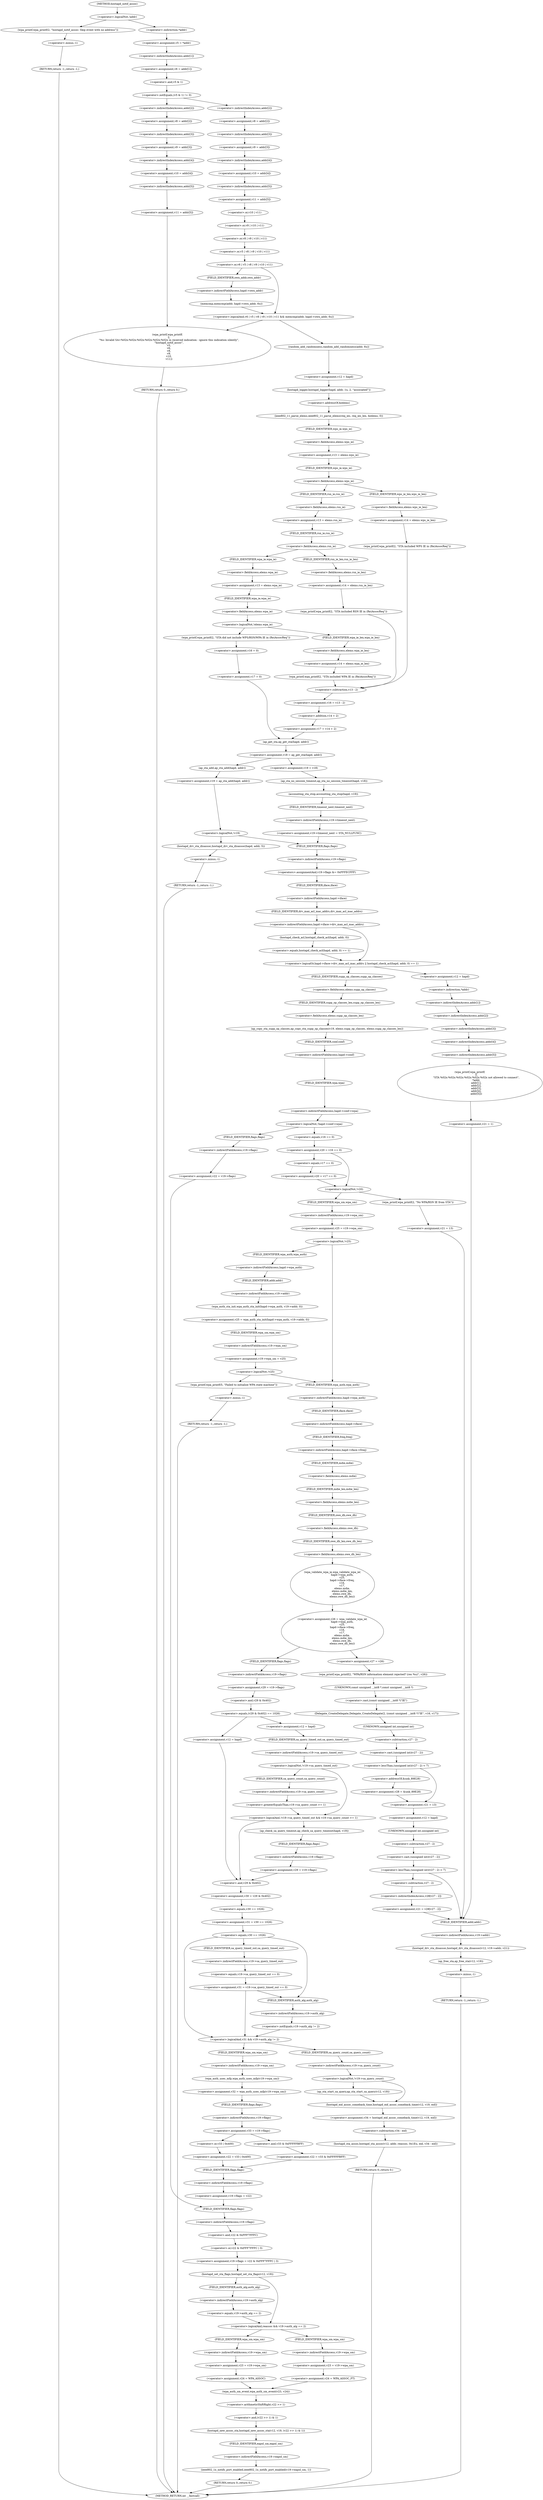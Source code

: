 digraph hostapd_notif_assoc {  
"1000169" [label = "(<operator>.logicalNot,!addr)" ]
"1000172" [label = "(wpa_printf,wpa_printf(2, \"hostapd_notif_assoc: Skip event with no address\"))" ]
"1000175" [label = "(RETURN,return -1;,return -1;)" ]
"1000176" [label = "(<operator>.minus,-1)" ]
"1000178" [label = "(<operator>.assignment,v5 = *addr)" ]
"1000180" [label = "(<operator>.indirection,*addr)" ]
"1000182" [label = "(<operator>.assignment,v6 = addr[1])" ]
"1000184" [label = "(<operator>.indirectIndexAccess,addr[1])" ]
"1000188" [label = "(<operator>.notEquals,(v5 & 1) != 0)" ]
"1000189" [label = "(<operator>.and,v5 & 1)" ]
"1000194" [label = "(<operator>.assignment,v8 = addr[2])" ]
"1000196" [label = "(<operator>.indirectIndexAccess,addr[2])" ]
"1000199" [label = "(<operator>.assignment,v9 = addr[3])" ]
"1000201" [label = "(<operator>.indirectIndexAccess,addr[3])" ]
"1000204" [label = "(<operator>.assignment,v10 = addr[4])" ]
"1000206" [label = "(<operator>.indirectIndexAccess,addr[4])" ]
"1000209" [label = "(<operator>.assignment,v11 = addr[5])" ]
"1000211" [label = "(<operator>.indirectIndexAccess,addr[5])" ]
"1000216" [label = "(<operator>.assignment,v8 = addr[2])" ]
"1000218" [label = "(<operator>.indirectIndexAccess,addr[2])" ]
"1000221" [label = "(<operator>.assignment,v9 = addr[3])" ]
"1000223" [label = "(<operator>.indirectIndexAccess,addr[3])" ]
"1000226" [label = "(<operator>.assignment,v10 = addr[4])" ]
"1000228" [label = "(<operator>.indirectIndexAccess,addr[4])" ]
"1000231" [label = "(<operator>.assignment,v11 = addr[5])" ]
"1000233" [label = "(<operator>.indirectIndexAccess,addr[5])" ]
"1000237" [label = "(<operator>.logicalAnd,v6 | v5 | v8 | v9 | v10 | v11 && memcmp(addr, hapd->own_addr, 6u))" ]
"1000238" [label = "(<operator>.or,v6 | v5 | v8 | v9 | v10 | v11)" ]
"1000240" [label = "(<operator>.or,v5 | v8 | v9 | v10 | v11)" ]
"1000242" [label = "(<operator>.or,v8 | v9 | v10 | v11)" ]
"1000244" [label = "(<operator>.or,v9 | v10 | v11)" ]
"1000246" [label = "(<operator>.or,v10 | v11)" ]
"1000249" [label = "(memcmp,memcmp(addr, hapd->own_addr, 6u))" ]
"1000251" [label = "(<operator>.indirectFieldAccess,hapd->own_addr)" ]
"1000253" [label = "(FIELD_IDENTIFIER,own_addr,own_addr)" ]
"1000256" [label = "(random_add_randomness,random_add_randomness(addr, 6u))" ]
"1000259" [label = "(<operator>.assignment,v12 = hapd)" ]
"1000262" [label = "(hostapd_logger,hostapd_logger(hapd, addr, 1u, 2, \"associated\"))" ]
"1000268" [label = "(ieee802_11_parse_elems,ieee802_11_parse_elems(req_ies, req_ies_len, &elems, 0))" ]
"1000271" [label = "(<operator>.addressOf,&elems)" ]
"1000274" [label = "(<operator>.assignment,v13 = elems.wps_ie)" ]
"1000276" [label = "(<operator>.fieldAccess,elems.wps_ie)" ]
"1000278" [label = "(FIELD_IDENTIFIER,wps_ie,wps_ie)" ]
"1000280" [label = "(<operator>.fieldAccess,elems.wps_ie)" ]
"1000282" [label = "(FIELD_IDENTIFIER,wps_ie,wps_ie)" ]
"1000284" [label = "(<operator>.assignment,v14 = elems.wps_ie_len)" ]
"1000286" [label = "(<operator>.fieldAccess,elems.wps_ie_len)" ]
"1000288" [label = "(FIELD_IDENTIFIER,wps_ie_len,wps_ie_len)" ]
"1000289" [label = "(wpa_printf,wpa_printf(2, \"STA included WPS IE in (Re)AssocReq\"))" ]
"1000294" [label = "(<operator>.assignment,v13 = elems.rsn_ie)" ]
"1000296" [label = "(<operator>.fieldAccess,elems.rsn_ie)" ]
"1000298" [label = "(FIELD_IDENTIFIER,rsn_ie,rsn_ie)" ]
"1000300" [label = "(<operator>.fieldAccess,elems.rsn_ie)" ]
"1000302" [label = "(FIELD_IDENTIFIER,rsn_ie,rsn_ie)" ]
"1000304" [label = "(<operator>.assignment,v14 = elems.rsn_ie_len)" ]
"1000306" [label = "(<operator>.fieldAccess,elems.rsn_ie_len)" ]
"1000308" [label = "(FIELD_IDENTIFIER,rsn_ie_len,rsn_ie_len)" ]
"1000309" [label = "(wpa_printf,wpa_printf(2, \"STA included RSN IE in (Re)AssocReq\"))" ]
"1000314" [label = "(<operator>.assignment,v13 = elems.wpa_ie)" ]
"1000316" [label = "(<operator>.fieldAccess,elems.wpa_ie)" ]
"1000318" [label = "(FIELD_IDENTIFIER,wpa_ie,wpa_ie)" ]
"1000320" [label = "(<operator>.logicalNot,!elems.wpa_ie)" ]
"1000321" [label = "(<operator>.fieldAccess,elems.wpa_ie)" ]
"1000323" [label = "(FIELD_IDENTIFIER,wpa_ie,wpa_ie)" ]
"1000325" [label = "(wpa_printf,wpa_printf(2, \"STA did not include WPS/RSN/WPA IE in (Re)AssocReq\"))" ]
"1000328" [label = "(<operator>.assignment,v16 = 0)" ]
"1000331" [label = "(<operator>.assignment,v17 = 0)" ]
"1000335" [label = "(<operator>.assignment,v18 = ap_get_sta(hapd, addr))" ]
"1000337" [label = "(ap_get_sta,ap_get_sta(hapd, addr))" ]
"1000343" [label = "(<operator>.assignment,v19 = v18)" ]
"1000346" [label = "(ap_sta_no_session_timeout,ap_sta_no_session_timeout(hapd, v18))" ]
"1000349" [label = "(accounting_sta_stop,accounting_sta_stop(hapd, v19))" ]
"1000352" [label = "(<operator>.assignment,v19->timeout_next = STA_NULLFUNC)" ]
"1000353" [label = "(<operator>.indirectFieldAccess,v19->timeout_next)" ]
"1000355" [label = "(FIELD_IDENTIFIER,timeout_next,timeout_next)" ]
"1000359" [label = "(<operator>.assignment,v19 = ap_sta_add(hapd, addr))" ]
"1000361" [label = "(ap_sta_add,ap_sta_add(hapd, addr))" ]
"1000365" [label = "(<operator>.logicalNot,!v19)" ]
"1000368" [label = "(hostapd_drv_sta_disassoc,hostapd_drv_sta_disassoc(hapd, addr, 5))" ]
"1000372" [label = "(RETURN,return -1;,return -1;)" ]
"1000373" [label = "(<operator>.minus,-1)" ]
"1000375" [label = "(<operators>.assignmentAnd,v19->flags &= 0xFFFECFFF)" ]
"1000376" [label = "(<operator>.indirectFieldAccess,v19->flags)" ]
"1000378" [label = "(FIELD_IDENTIFIER,flags,flags)" ]
"1000381" [label = "(<operator>.logicalOr,hapd->iface->drv_max_acl_mac_addrs || hostapd_check_acl(hapd, addr, 0) == 1)" ]
"1000382" [label = "(<operator>.indirectFieldAccess,hapd->iface->drv_max_acl_mac_addrs)" ]
"1000383" [label = "(<operator>.indirectFieldAccess,hapd->iface)" ]
"1000385" [label = "(FIELD_IDENTIFIER,iface,iface)" ]
"1000386" [label = "(FIELD_IDENTIFIER,drv_max_acl_mac_addrs,drv_max_acl_mac_addrs)" ]
"1000387" [label = "(<operator>.equals,hostapd_check_acl(hapd, addr, 0) == 1)" ]
"1000388" [label = "(hostapd_check_acl,hostapd_check_acl(hapd, addr, 0))" ]
"1000394" [label = "(ap_copy_sta_supp_op_classes,ap_copy_sta_supp_op_classes(v19, elems.supp_op_classes, elems.supp_op_classes_len))" ]
"1000396" [label = "(<operator>.fieldAccess,elems.supp_op_classes)" ]
"1000398" [label = "(FIELD_IDENTIFIER,supp_op_classes,supp_op_classes)" ]
"1000399" [label = "(<operator>.fieldAccess,elems.supp_op_classes_len)" ]
"1000401" [label = "(FIELD_IDENTIFIER,supp_op_classes_len,supp_op_classes_len)" ]
"1000403" [label = "(<operator>.logicalNot,!hapd->conf->wpa)" ]
"1000404" [label = "(<operator>.indirectFieldAccess,hapd->conf->wpa)" ]
"1000405" [label = "(<operator>.indirectFieldAccess,hapd->conf)" ]
"1000407" [label = "(FIELD_IDENTIFIER,conf,conf)" ]
"1000408" [label = "(FIELD_IDENTIFIER,wpa,wpa)" ]
"1000410" [label = "(<operator>.assignment,v22 = v19->flags)" ]
"1000412" [label = "(<operator>.indirectFieldAccess,v19->flags)" ]
"1000414" [label = "(FIELD_IDENTIFIER,flags,flags)" ]
"1000416" [label = "(<operator>.assignment,v19->flags = v22 & 0xFFF7FFFC | 3)" ]
"1000417" [label = "(<operator>.indirectFieldAccess,v19->flags)" ]
"1000419" [label = "(FIELD_IDENTIFIER,flags,flags)" ]
"1000420" [label = "(<operator>.or,v22 & 0xFFF7FFFC | 3)" ]
"1000421" [label = "(<operator>.and,v22 & 0xFFF7FFFC)" ]
"1000425" [label = "(hostapd_set_sta_flags,hostapd_set_sta_flags(v12, v19))" ]
"1000429" [label = "(<operator>.logicalAnd,reassoc && v19->auth_alg == 2)" ]
"1000431" [label = "(<operator>.equals,v19->auth_alg == 2)" ]
"1000432" [label = "(<operator>.indirectFieldAccess,v19->auth_alg)" ]
"1000434" [label = "(FIELD_IDENTIFIER,auth_alg,auth_alg)" ]
"1000437" [label = "(<operator>.assignment,v23 = v19->wpa_sm)" ]
"1000439" [label = "(<operator>.indirectFieldAccess,v19->wpa_sm)" ]
"1000441" [label = "(FIELD_IDENTIFIER,wpa_sm,wpa_sm)" ]
"1000442" [label = "(<operator>.assignment,v24 = WPA_ASSOC_FT)" ]
"1000447" [label = "(<operator>.assignment,v23 = v19->wpa_sm)" ]
"1000449" [label = "(<operator>.indirectFieldAccess,v19->wpa_sm)" ]
"1000451" [label = "(FIELD_IDENTIFIER,wpa_sm,wpa_sm)" ]
"1000452" [label = "(<operator>.assignment,v24 = WPA_ASSOC)" ]
"1000455" [label = "(wpa_auth_sm_event,wpa_auth_sm_event(v23, v24))" ]
"1000458" [label = "(hostapd_new_assoc_sta,hostapd_new_assoc_sta(v12, v19, (v22 >> 1) & 1))" ]
"1000461" [label = "(<operator>.and,(v22 >> 1) & 1)" ]
"1000462" [label = "(<operator>.arithmeticShiftRight,v22 >> 1)" ]
"1000466" [label = "(ieee802_1x_notify_port_enabled,ieee802_1x_notify_port_enabled(v19->eapol_sm, 1))" ]
"1000467" [label = "(<operator>.indirectFieldAccess,v19->eapol_sm)" ]
"1000469" [label = "(FIELD_IDENTIFIER,eapol_sm,eapol_sm)" ]
"1000471" [label = "(RETURN,return 0;,return 0;)" ]
"1000473" [label = "(<operator>.assignment,v20 = v16 == 0)" ]
"1000475" [label = "(<operator>.equals,v16 == 0)" ]
"1000480" [label = "(<operator>.assignment,v20 = v17 == 0)" ]
"1000482" [label = "(<operator>.equals,v17 == 0)" ]
"1000486" [label = "(<operator>.logicalNot,!v20)" ]
"1000489" [label = "(<operator>.assignment,v25 = v19->wpa_sm)" ]
"1000491" [label = "(<operator>.indirectFieldAccess,v19->wpa_sm)" ]
"1000493" [label = "(FIELD_IDENTIFIER,wpa_sm,wpa_sm)" ]
"1000495" [label = "(<operator>.logicalNot,!v25)" ]
"1000498" [label = "(<operator>.assignment,v25 = wpa_auth_sta_init(hapd->wpa_auth, v19->addr, 0))" ]
"1000500" [label = "(wpa_auth_sta_init,wpa_auth_sta_init(hapd->wpa_auth, v19->addr, 0))" ]
"1000501" [label = "(<operator>.indirectFieldAccess,hapd->wpa_auth)" ]
"1000503" [label = "(FIELD_IDENTIFIER,wpa_auth,wpa_auth)" ]
"1000504" [label = "(<operator>.indirectFieldAccess,v19->addr)" ]
"1000506" [label = "(FIELD_IDENTIFIER,addr,addr)" ]
"1000508" [label = "(<operator>.assignment,v19->wpa_sm = v25)" ]
"1000509" [label = "(<operator>.indirectFieldAccess,v19->wpa_sm)" ]
"1000511" [label = "(FIELD_IDENTIFIER,wpa_sm,wpa_sm)" ]
"1000514" [label = "(<operator>.logicalNot,!v25)" ]
"1000517" [label = "(wpa_printf,wpa_printf(5, \"Failed to initialize WPA state machine\"))" ]
"1000520" [label = "(RETURN,return -1;,return -1;)" ]
"1000521" [label = "(<operator>.minus,-1)" ]
"1000523" [label = "(<operator>.assignment,v26 = wpa_validate_wpa_ie(\n                        hapd->wpa_auth,\n                        v25,\n                        hapd->iface->freq,\n                        v16,\n                        v17,\n                        elems.mdie,\n                        elems.mdie_len,\n                        elems.owe_dh,\n                        elems.owe_dh_len))" ]
"1000525" [label = "(wpa_validate_wpa_ie,wpa_validate_wpa_ie(\n                        hapd->wpa_auth,\n                        v25,\n                        hapd->iface->freq,\n                        v16,\n                        v17,\n                        elems.mdie,\n                        elems.mdie_len,\n                        elems.owe_dh,\n                        elems.owe_dh_len))" ]
"1000526" [label = "(<operator>.indirectFieldAccess,hapd->wpa_auth)" ]
"1000528" [label = "(FIELD_IDENTIFIER,wpa_auth,wpa_auth)" ]
"1000530" [label = "(<operator>.indirectFieldAccess,hapd->iface->freq)" ]
"1000531" [label = "(<operator>.indirectFieldAccess,hapd->iface)" ]
"1000533" [label = "(FIELD_IDENTIFIER,iface,iface)" ]
"1000534" [label = "(FIELD_IDENTIFIER,freq,freq)" ]
"1000537" [label = "(<operator>.fieldAccess,elems.mdie)" ]
"1000539" [label = "(FIELD_IDENTIFIER,mdie,mdie)" ]
"1000540" [label = "(<operator>.fieldAccess,elems.mdie_len)" ]
"1000542" [label = "(FIELD_IDENTIFIER,mdie_len,mdie_len)" ]
"1000543" [label = "(<operator>.fieldAccess,elems.owe_dh)" ]
"1000545" [label = "(FIELD_IDENTIFIER,owe_dh,owe_dh)" ]
"1000546" [label = "(<operator>.fieldAccess,elems.owe_dh_len)" ]
"1000548" [label = "(FIELD_IDENTIFIER,owe_dh_len,owe_dh_len)" ]
"1000552" [label = "(<operator>.assignment,v27 = v26)" ]
"1000555" [label = "(wpa_printf,wpa_printf(2, \"WPA/RSN information element rejected? (res %u)\", v26))" ]
"1000559" [label = "(Delegate_CreateDelegate,Delegate_CreateDelegate(2, (const unsigned __int8 *)\"IE\", v16, v17))" ]
"1000561" [label = "(<operator>.cast,(const unsigned __int8 *)\"IE\")" ]
"1000562" [label = "(UNKNOWN,const unsigned __int8 *,const unsigned __int8 *)" ]
"1000567" [label = "(<operator>.lessThan,(unsigned int)(v27 - 2) < 7)" ]
"1000568" [label = "(<operator>.cast,(unsigned int)(v27 - 2))" ]
"1000569" [label = "(UNKNOWN,unsigned int,unsigned int)" ]
"1000570" [label = "(<operator>.subtraction,v27 - 2)" ]
"1000574" [label = "(<operator>.assignment,v28 = &unk_89E28)" ]
"1000576" [label = "(<operator>.addressOf,&unk_89E28)" ]
"1000578" [label = "(<operator>.assignment,v21 = 13)" ]
"1000581" [label = "(<operator>.assignment,v12 = hapd)" ]
"1000585" [label = "(<operator>.lessThan,(unsigned int)(v27 - 2) < 7)" ]
"1000586" [label = "(<operator>.cast,(unsigned int)(v27 - 2))" ]
"1000587" [label = "(UNKNOWN,unsigned int,unsigned int)" ]
"1000588" [label = "(<operator>.subtraction,v27 - 2)" ]
"1000592" [label = "(<operator>.assignment,v21 = v28[v27 - 2])" ]
"1000594" [label = "(<operator>.indirectIndexAccess,v28[v27 - 2])" ]
"1000596" [label = "(<operator>.subtraction,v27 - 2)" ]
"1000600" [label = "(<operator>.assignment,v29 = v19->flags)" ]
"1000602" [label = "(<operator>.indirectFieldAccess,v19->flags)" ]
"1000604" [label = "(FIELD_IDENTIFIER,flags,flags)" ]
"1000606" [label = "(<operator>.equals,(v29 & 0x402) == 1026)" ]
"1000607" [label = "(<operator>.and,v29 & 0x402)" ]
"1000612" [label = "(<operator>.assignment,v12 = hapd)" ]
"1000616" [label = "(<operator>.logicalAnd,!v19->sa_query_timed_out && v19->sa_query_count >= 1)" ]
"1000617" [label = "(<operator>.logicalNot,!v19->sa_query_timed_out)" ]
"1000618" [label = "(<operator>.indirectFieldAccess,v19->sa_query_timed_out)" ]
"1000620" [label = "(FIELD_IDENTIFIER,sa_query_timed_out,sa_query_timed_out)" ]
"1000621" [label = "(<operator>.greaterEqualsThan,v19->sa_query_count >= 1)" ]
"1000622" [label = "(<operator>.indirectFieldAccess,v19->sa_query_count)" ]
"1000624" [label = "(FIELD_IDENTIFIER,sa_query_count,sa_query_count)" ]
"1000627" [label = "(ap_check_sa_query_timeout,ap_check_sa_query_timeout(hapd, v19))" ]
"1000630" [label = "(<operator>.assignment,v29 = v19->flags)" ]
"1000632" [label = "(<operator>.indirectFieldAccess,v19->flags)" ]
"1000634" [label = "(FIELD_IDENTIFIER,flags,flags)" ]
"1000637" [label = "(<operator>.assignment,v12 = hapd)" ]
"1000640" [label = "(<operator>.assignment,v30 = v29 & 0x402)" ]
"1000642" [label = "(<operator>.and,v29 & 0x402)" ]
"1000645" [label = "(<operator>.assignment,v31 = v30 == 1026)" ]
"1000647" [label = "(<operator>.equals,v30 == 1026)" ]
"1000651" [label = "(<operator>.equals,v30 == 1026)" ]
"1000654" [label = "(<operator>.assignment,v31 = v19->sa_query_timed_out == 0)" ]
"1000656" [label = "(<operator>.equals,v19->sa_query_timed_out == 0)" ]
"1000657" [label = "(<operator>.indirectFieldAccess,v19->sa_query_timed_out)" ]
"1000659" [label = "(FIELD_IDENTIFIER,sa_query_timed_out,sa_query_timed_out)" ]
"1000662" [label = "(<operator>.logicalAnd,v31 && v19->auth_alg != 2)" ]
"1000664" [label = "(<operator>.notEquals,v19->auth_alg != 2)" ]
"1000665" [label = "(<operator>.indirectFieldAccess,v19->auth_alg)" ]
"1000667" [label = "(FIELD_IDENTIFIER,auth_alg,auth_alg)" ]
"1000671" [label = "(<operator>.logicalNot,!v19->sa_query_count)" ]
"1000672" [label = "(<operator>.indirectFieldAccess,v19->sa_query_count)" ]
"1000674" [label = "(FIELD_IDENTIFIER,sa_query_count,sa_query_count)" ]
"1000675" [label = "(ap_sta_start_sa_query,ap_sta_start_sa_query(v12, v19))" ]
"1000678" [label = "(<operator>.assignment,v34 = hostapd_eid_assoc_comeback_time(v12, v19, eid))" ]
"1000680" [label = "(hostapd_eid_assoc_comeback_time,hostapd_eid_assoc_comeback_time(v12, v19, eid))" ]
"1000684" [label = "(hostapd_sta_assoc,hostapd_sta_assoc(v12, addr, reassoc, 0x1Eu, eid, v34 - eid))" ]
"1000690" [label = "(<operator>.subtraction,v34 - eid)" ]
"1000693" [label = "(RETURN,return 0;,return 0;)" ]
"1000695" [label = "(<operator>.assignment,v32 = wpa_auth_uses_mfp(v19->wpa_sm))" ]
"1000697" [label = "(wpa_auth_uses_mfp,wpa_auth_uses_mfp(v19->wpa_sm))" ]
"1000698" [label = "(<operator>.indirectFieldAccess,v19->wpa_sm)" ]
"1000700" [label = "(FIELD_IDENTIFIER,wpa_sm,wpa_sm)" ]
"1000701" [label = "(<operator>.assignment,v33 = v19->flags)" ]
"1000703" [label = "(<operator>.indirectFieldAccess,v19->flags)" ]
"1000705" [label = "(FIELD_IDENTIFIER,flags,flags)" ]
"1000708" [label = "(<operator>.assignment,v22 = v33 | 0x400)" ]
"1000710" [label = "(<operator>.or,v33 | 0x400)" ]
"1000714" [label = "(<operator>.assignment,v22 = v33 & 0xFFFFFBFF)" ]
"1000716" [label = "(<operator>.and,v33 & 0xFFFFFBFF)" ]
"1000719" [label = "(<operator>.assignment,v19->flags = v22)" ]
"1000720" [label = "(<operator>.indirectFieldAccess,v19->flags)" ]
"1000722" [label = "(FIELD_IDENTIFIER,flags,flags)" ]
"1000725" [label = "(wpa_printf,wpa_printf(2, \"No WPA/RSN IE from STA\"))" ]
"1000728" [label = "(<operator>.assignment,v21 = 13)" ]
"1000733" [label = "(<operator>.assignment,v12 = hapd)" ]
"1000736" [label = "(wpa_printf,wpa_printf(\n                3,\n                \"STA %02x:%02x:%02x:%02x:%02x:%02x not allowed to connect\",\n                *addr,\n                addr[1],\n                addr[2],\n                addr[3],\n                addr[4],\n                addr[5]))" ]
"1000739" [label = "(<operator>.indirection,*addr)" ]
"1000741" [label = "(<operator>.indirectIndexAccess,addr[1])" ]
"1000744" [label = "(<operator>.indirectIndexAccess,addr[2])" ]
"1000747" [label = "(<operator>.indirectIndexAccess,addr[3])" ]
"1000750" [label = "(<operator>.indirectIndexAccess,addr[4])" ]
"1000753" [label = "(<operator>.indirectIndexAccess,addr[5])" ]
"1000756" [label = "(<operator>.assignment,v21 = 1)" ]
"1000760" [label = "(hostapd_drv_sta_disassoc,hostapd_drv_sta_disassoc(v12, v19->addr, v21))" ]
"1000762" [label = "(<operator>.indirectFieldAccess,v19->addr)" ]
"1000764" [label = "(FIELD_IDENTIFIER,addr,addr)" ]
"1000766" [label = "(ap_free_sta,ap_free_sta(v12, v19))" ]
"1000769" [label = "(RETURN,return -1;,return -1;)" ]
"1000770" [label = "(<operator>.minus,-1)" ]
"1000772" [label = "(<operator>.assignment,v14 = elems.wpa_ie_len)" ]
"1000774" [label = "(<operator>.fieldAccess,elems.wpa_ie_len)" ]
"1000776" [label = "(FIELD_IDENTIFIER,wpa_ie_len,wpa_ie_len)" ]
"1000777" [label = "(wpa_printf,wpa_printf(2, \"STA included WPA IE in (Re)AssocReq\"))" ]
"1000780" [label = "(<operator>.assignment,v16 = v13 - 2)" ]
"1000782" [label = "(<operator>.subtraction,v13 - 2)" ]
"1000785" [label = "(<operator>.assignment,v17 = v14 + 2)" ]
"1000787" [label = "(<operator>.addition,v14 + 2)" ]
"1000791" [label = "(wpa_printf,wpa_printf(\n    2,\n    \"%s: Invalid SA=%02x:%02x:%02x:%02x:%02x:%02x in received indication - ignore this indication silently\",\n    \"hostapd_notif_assoc\",\n    v5,\n    v6,\n    v8,\n    v9,\n    v10,\n    v11))" ]
"1000801" [label = "(RETURN,return 0;,return 0;)" ]
"1000131" [label = "(METHOD,hostapd_notif_assoc)" ]
"1000803" [label = "(METHOD_RETURN,int __fastcall)" ]
  "1000169" -> "1000172" 
  "1000169" -> "1000180" 
  "1000172" -> "1000176" 
  "1000175" -> "1000803" 
  "1000176" -> "1000175" 
  "1000178" -> "1000184" 
  "1000180" -> "1000178" 
  "1000182" -> "1000189" 
  "1000184" -> "1000182" 
  "1000188" -> "1000196" 
  "1000188" -> "1000218" 
  "1000189" -> "1000188" 
  "1000194" -> "1000201" 
  "1000196" -> "1000194" 
  "1000199" -> "1000206" 
  "1000201" -> "1000199" 
  "1000204" -> "1000211" 
  "1000206" -> "1000204" 
  "1000209" -> "1000791" 
  "1000211" -> "1000209" 
  "1000216" -> "1000223" 
  "1000218" -> "1000216" 
  "1000221" -> "1000228" 
  "1000223" -> "1000221" 
  "1000226" -> "1000233" 
  "1000228" -> "1000226" 
  "1000231" -> "1000246" 
  "1000233" -> "1000231" 
  "1000237" -> "1000256" 
  "1000237" -> "1000791" 
  "1000238" -> "1000237" 
  "1000238" -> "1000253" 
  "1000240" -> "1000238" 
  "1000242" -> "1000240" 
  "1000244" -> "1000242" 
  "1000246" -> "1000244" 
  "1000249" -> "1000237" 
  "1000251" -> "1000249" 
  "1000253" -> "1000251" 
  "1000256" -> "1000259" 
  "1000259" -> "1000262" 
  "1000262" -> "1000271" 
  "1000268" -> "1000278" 
  "1000271" -> "1000268" 
  "1000274" -> "1000282" 
  "1000276" -> "1000274" 
  "1000278" -> "1000276" 
  "1000280" -> "1000288" 
  "1000280" -> "1000298" 
  "1000282" -> "1000280" 
  "1000284" -> "1000289" 
  "1000286" -> "1000284" 
  "1000288" -> "1000286" 
  "1000289" -> "1000782" 
  "1000294" -> "1000302" 
  "1000296" -> "1000294" 
  "1000298" -> "1000296" 
  "1000300" -> "1000308" 
  "1000300" -> "1000318" 
  "1000302" -> "1000300" 
  "1000304" -> "1000309" 
  "1000306" -> "1000304" 
  "1000308" -> "1000306" 
  "1000309" -> "1000782" 
  "1000314" -> "1000323" 
  "1000316" -> "1000314" 
  "1000318" -> "1000316" 
  "1000320" -> "1000325" 
  "1000320" -> "1000776" 
  "1000321" -> "1000320" 
  "1000323" -> "1000321" 
  "1000325" -> "1000328" 
  "1000328" -> "1000331" 
  "1000331" -> "1000337" 
  "1000335" -> "1000343" 
  "1000335" -> "1000361" 
  "1000337" -> "1000335" 
  "1000343" -> "1000346" 
  "1000346" -> "1000349" 
  "1000349" -> "1000355" 
  "1000352" -> "1000378" 
  "1000353" -> "1000352" 
  "1000355" -> "1000353" 
  "1000359" -> "1000365" 
  "1000361" -> "1000359" 
  "1000365" -> "1000368" 
  "1000365" -> "1000378" 
  "1000368" -> "1000373" 
  "1000372" -> "1000803" 
  "1000373" -> "1000372" 
  "1000375" -> "1000385" 
  "1000376" -> "1000375" 
  "1000378" -> "1000376" 
  "1000381" -> "1000398" 
  "1000381" -> "1000733" 
  "1000382" -> "1000381" 
  "1000382" -> "1000388" 
  "1000383" -> "1000386" 
  "1000385" -> "1000383" 
  "1000386" -> "1000382" 
  "1000387" -> "1000381" 
  "1000388" -> "1000387" 
  "1000394" -> "1000407" 
  "1000396" -> "1000401" 
  "1000398" -> "1000396" 
  "1000399" -> "1000394" 
  "1000401" -> "1000399" 
  "1000403" -> "1000414" 
  "1000403" -> "1000475" 
  "1000404" -> "1000403" 
  "1000405" -> "1000408" 
  "1000407" -> "1000405" 
  "1000408" -> "1000404" 
  "1000410" -> "1000419" 
  "1000412" -> "1000410" 
  "1000414" -> "1000412" 
  "1000416" -> "1000425" 
  "1000417" -> "1000421" 
  "1000419" -> "1000417" 
  "1000420" -> "1000416" 
  "1000421" -> "1000420" 
  "1000425" -> "1000429" 
  "1000425" -> "1000434" 
  "1000429" -> "1000441" 
  "1000429" -> "1000451" 
  "1000431" -> "1000429" 
  "1000432" -> "1000431" 
  "1000434" -> "1000432" 
  "1000437" -> "1000442" 
  "1000439" -> "1000437" 
  "1000441" -> "1000439" 
  "1000442" -> "1000455" 
  "1000447" -> "1000452" 
  "1000449" -> "1000447" 
  "1000451" -> "1000449" 
  "1000452" -> "1000455" 
  "1000455" -> "1000462" 
  "1000458" -> "1000469" 
  "1000461" -> "1000458" 
  "1000462" -> "1000461" 
  "1000466" -> "1000471" 
  "1000467" -> "1000466" 
  "1000469" -> "1000467" 
  "1000471" -> "1000803" 
  "1000473" -> "1000482" 
  "1000473" -> "1000486" 
  "1000475" -> "1000473" 
  "1000480" -> "1000486" 
  "1000482" -> "1000480" 
  "1000486" -> "1000493" 
  "1000486" -> "1000725" 
  "1000489" -> "1000495" 
  "1000491" -> "1000489" 
  "1000493" -> "1000491" 
  "1000495" -> "1000503" 
  "1000495" -> "1000528" 
  "1000498" -> "1000511" 
  "1000500" -> "1000498" 
  "1000501" -> "1000506" 
  "1000503" -> "1000501" 
  "1000504" -> "1000500" 
  "1000506" -> "1000504" 
  "1000508" -> "1000514" 
  "1000509" -> "1000508" 
  "1000511" -> "1000509" 
  "1000514" -> "1000517" 
  "1000514" -> "1000528" 
  "1000517" -> "1000521" 
  "1000520" -> "1000803" 
  "1000521" -> "1000520" 
  "1000523" -> "1000552" 
  "1000523" -> "1000604" 
  "1000525" -> "1000523" 
  "1000526" -> "1000533" 
  "1000528" -> "1000526" 
  "1000530" -> "1000539" 
  "1000531" -> "1000534" 
  "1000533" -> "1000531" 
  "1000534" -> "1000530" 
  "1000537" -> "1000542" 
  "1000539" -> "1000537" 
  "1000540" -> "1000545" 
  "1000542" -> "1000540" 
  "1000543" -> "1000548" 
  "1000545" -> "1000543" 
  "1000546" -> "1000525" 
  "1000548" -> "1000546" 
  "1000552" -> "1000555" 
  "1000555" -> "1000562" 
  "1000559" -> "1000569" 
  "1000561" -> "1000559" 
  "1000562" -> "1000561" 
  "1000567" -> "1000576" 
  "1000567" -> "1000578" 
  "1000568" -> "1000567" 
  "1000569" -> "1000570" 
  "1000570" -> "1000568" 
  "1000574" -> "1000578" 
  "1000576" -> "1000574" 
  "1000578" -> "1000581" 
  "1000581" -> "1000587" 
  "1000585" -> "1000596" 
  "1000585" -> "1000764" 
  "1000586" -> "1000585" 
  "1000587" -> "1000588" 
  "1000588" -> "1000586" 
  "1000592" -> "1000764" 
  "1000594" -> "1000592" 
  "1000596" -> "1000594" 
  "1000600" -> "1000607" 
  "1000602" -> "1000600" 
  "1000604" -> "1000602" 
  "1000606" -> "1000612" 
  "1000606" -> "1000637" 
  "1000607" -> "1000606" 
  "1000612" -> "1000620" 
  "1000616" -> "1000627" 
  "1000616" -> "1000642" 
  "1000617" -> "1000616" 
  "1000617" -> "1000624" 
  "1000618" -> "1000617" 
  "1000620" -> "1000618" 
  "1000621" -> "1000616" 
  "1000622" -> "1000621" 
  "1000624" -> "1000622" 
  "1000627" -> "1000634" 
  "1000630" -> "1000642" 
  "1000632" -> "1000630" 
  "1000634" -> "1000632" 
  "1000637" -> "1000642" 
  "1000640" -> "1000647" 
  "1000642" -> "1000640" 
  "1000645" -> "1000651" 
  "1000647" -> "1000645" 
  "1000651" -> "1000659" 
  "1000651" -> "1000662" 
  "1000651" -> "1000667" 
  "1000654" -> "1000662" 
  "1000654" -> "1000667" 
  "1000656" -> "1000654" 
  "1000657" -> "1000656" 
  "1000659" -> "1000657" 
  "1000662" -> "1000674" 
  "1000662" -> "1000700" 
  "1000664" -> "1000662" 
  "1000665" -> "1000664" 
  "1000667" -> "1000665" 
  "1000671" -> "1000675" 
  "1000671" -> "1000680" 
  "1000672" -> "1000671" 
  "1000674" -> "1000672" 
  "1000675" -> "1000680" 
  "1000678" -> "1000690" 
  "1000680" -> "1000678" 
  "1000684" -> "1000693" 
  "1000690" -> "1000684" 
  "1000693" -> "1000803" 
  "1000695" -> "1000705" 
  "1000697" -> "1000695" 
  "1000698" -> "1000697" 
  "1000700" -> "1000698" 
  "1000701" -> "1000710" 
  "1000701" -> "1000716" 
  "1000703" -> "1000701" 
  "1000705" -> "1000703" 
  "1000708" -> "1000722" 
  "1000710" -> "1000708" 
  "1000714" -> "1000722" 
  "1000716" -> "1000714" 
  "1000719" -> "1000419" 
  "1000720" -> "1000719" 
  "1000722" -> "1000720" 
  "1000725" -> "1000728" 
  "1000728" -> "1000764" 
  "1000733" -> "1000739" 
  "1000736" -> "1000756" 
  "1000739" -> "1000741" 
  "1000741" -> "1000744" 
  "1000744" -> "1000747" 
  "1000747" -> "1000750" 
  "1000750" -> "1000753" 
  "1000753" -> "1000736" 
  "1000756" -> "1000764" 
  "1000760" -> "1000766" 
  "1000762" -> "1000760" 
  "1000764" -> "1000762" 
  "1000766" -> "1000770" 
  "1000769" -> "1000803" 
  "1000770" -> "1000769" 
  "1000772" -> "1000777" 
  "1000774" -> "1000772" 
  "1000776" -> "1000774" 
  "1000777" -> "1000782" 
  "1000780" -> "1000787" 
  "1000782" -> "1000780" 
  "1000785" -> "1000337" 
  "1000787" -> "1000785" 
  "1000791" -> "1000801" 
  "1000801" -> "1000803" 
  "1000131" -> "1000169" 
}
